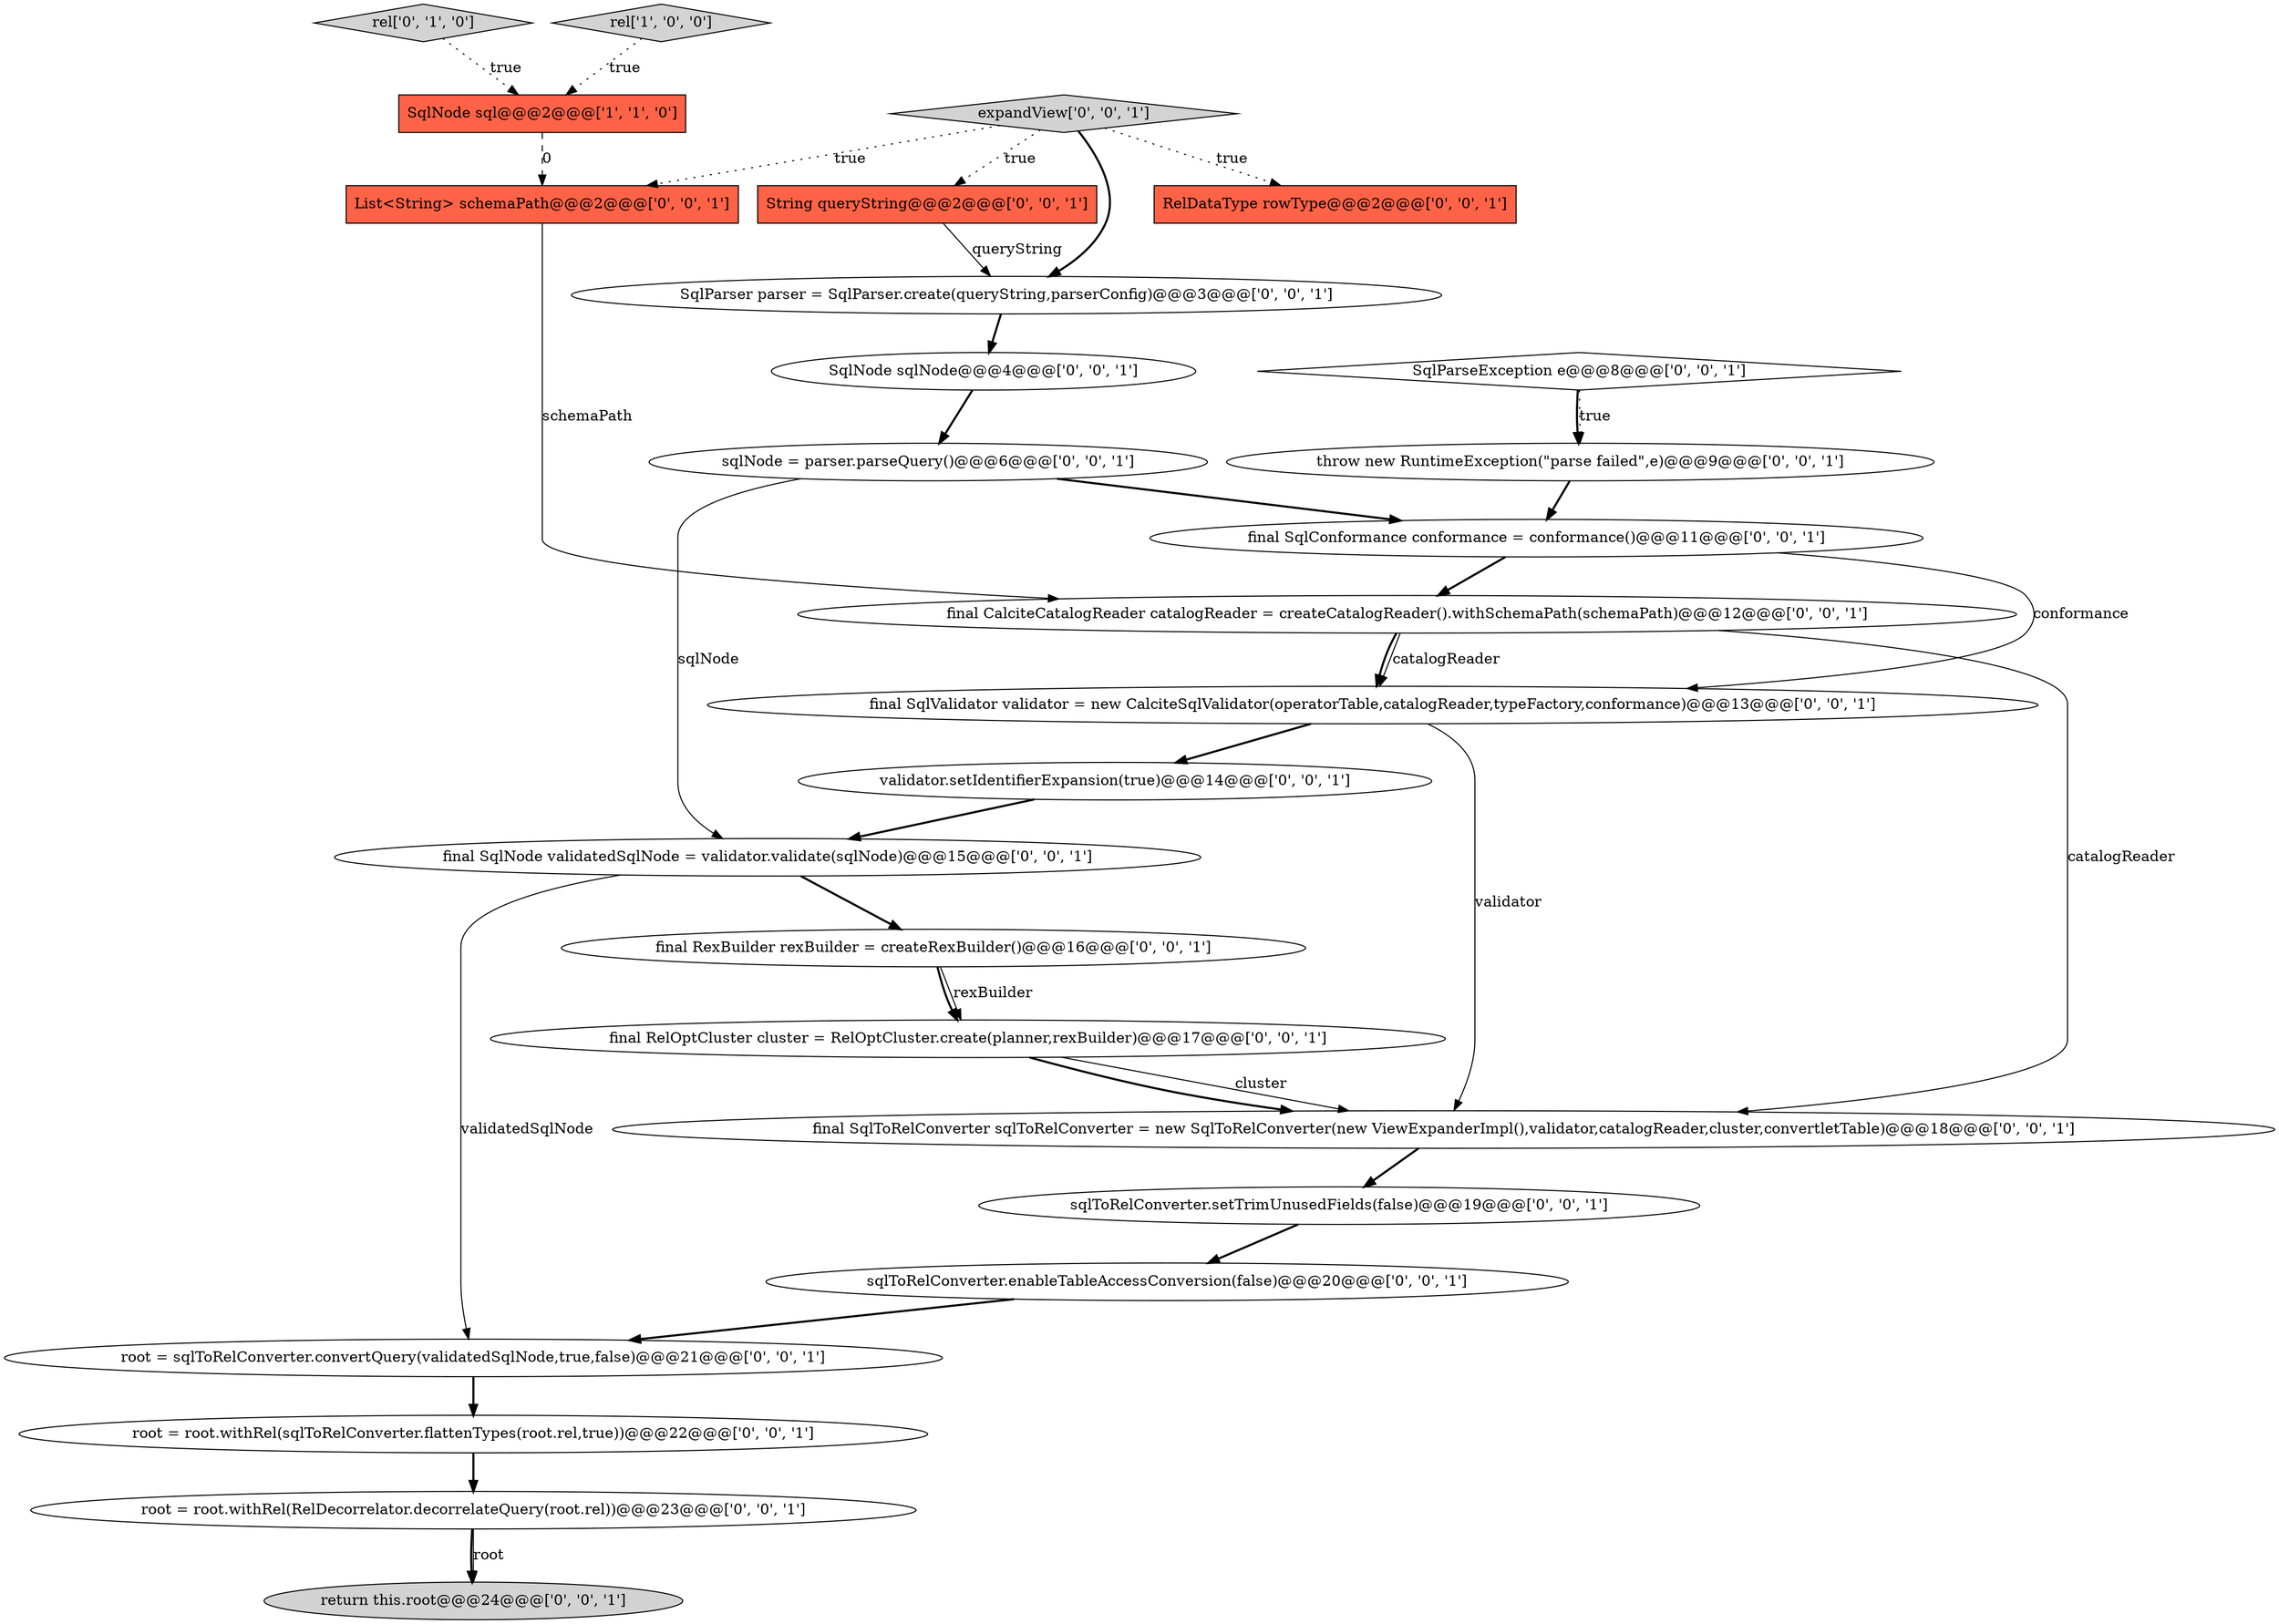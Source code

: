 digraph {
4 [style = filled, label = "final SqlConformance conformance = conformance()@@@11@@@['0', '0', '1']", fillcolor = white, shape = ellipse image = "AAA0AAABBB3BBB"];
22 [style = filled, label = "final SqlNode validatedSqlNode = validator.validate(sqlNode)@@@15@@@['0', '0', '1']", fillcolor = white, shape = ellipse image = "AAA0AAABBB3BBB"];
6 [style = filled, label = "final SqlToRelConverter sqlToRelConverter = new SqlToRelConverter(new ViewExpanderImpl(),validator,catalogReader,cluster,convertletTable)@@@18@@@['0', '0', '1']", fillcolor = white, shape = ellipse image = "AAA0AAABBB3BBB"];
16 [style = filled, label = "RelDataType rowType@@@2@@@['0', '0', '1']", fillcolor = tomato, shape = box image = "AAA0AAABBB3BBB"];
14 [style = filled, label = "final RelOptCluster cluster = RelOptCluster.create(planner,rexBuilder)@@@17@@@['0', '0', '1']", fillcolor = white, shape = ellipse image = "AAA0AAABBB3BBB"];
18 [style = filled, label = "String queryString@@@2@@@['0', '0', '1']", fillcolor = tomato, shape = box image = "AAA0AAABBB3BBB"];
10 [style = filled, label = "root = root.withRel(RelDecorrelator.decorrelateQuery(root.rel))@@@23@@@['0', '0', '1']", fillcolor = white, shape = ellipse image = "AAA0AAABBB3BBB"];
20 [style = filled, label = "final CalciteCatalogReader catalogReader = createCatalogReader().withSchemaPath(schemaPath)@@@12@@@['0', '0', '1']", fillcolor = white, shape = ellipse image = "AAA0AAABBB3BBB"];
2 [style = filled, label = "rel['0', '1', '0']", fillcolor = lightgray, shape = diamond image = "AAA0AAABBB2BBB"];
3 [style = filled, label = "throw new RuntimeException(\"parse failed\",e)@@@9@@@['0', '0', '1']", fillcolor = white, shape = ellipse image = "AAA0AAABBB3BBB"];
7 [style = filled, label = "expandView['0', '0', '1']", fillcolor = lightgray, shape = diamond image = "AAA0AAABBB3BBB"];
19 [style = filled, label = "final RexBuilder rexBuilder = createRexBuilder()@@@16@@@['0', '0', '1']", fillcolor = white, shape = ellipse image = "AAA0AAABBB3BBB"];
17 [style = filled, label = "root = root.withRel(sqlToRelConverter.flattenTypes(root.rel,true))@@@22@@@['0', '0', '1']", fillcolor = white, shape = ellipse image = "AAA0AAABBB3BBB"];
21 [style = filled, label = "SqlNode sqlNode@@@4@@@['0', '0', '1']", fillcolor = white, shape = ellipse image = "AAA0AAABBB3BBB"];
25 [style = filled, label = "sqlToRelConverter.enableTableAccessConversion(false)@@@20@@@['0', '0', '1']", fillcolor = white, shape = ellipse image = "AAA0AAABBB3BBB"];
1 [style = filled, label = "rel['1', '0', '0']", fillcolor = lightgray, shape = diamond image = "AAA0AAABBB1BBB"];
9 [style = filled, label = "final SqlValidator validator = new CalciteSqlValidator(operatorTable,catalogReader,typeFactory,conformance)@@@13@@@['0', '0', '1']", fillcolor = white, shape = ellipse image = "AAA0AAABBB3BBB"];
5 [style = filled, label = "validator.setIdentifierExpansion(true)@@@14@@@['0', '0', '1']", fillcolor = white, shape = ellipse image = "AAA0AAABBB3BBB"];
23 [style = filled, label = "List<String> schemaPath@@@2@@@['0', '0', '1']", fillcolor = tomato, shape = box image = "AAA0AAABBB3BBB"];
0 [style = filled, label = "SqlNode sql@@@2@@@['1', '1', '0']", fillcolor = tomato, shape = box image = "AAA0AAABBB1BBB"];
11 [style = filled, label = "SqlParseException e@@@8@@@['0', '0', '1']", fillcolor = white, shape = diamond image = "AAA0AAABBB3BBB"];
12 [style = filled, label = "root = sqlToRelConverter.convertQuery(validatedSqlNode,true,false)@@@21@@@['0', '0', '1']", fillcolor = white, shape = ellipse image = "AAA0AAABBB3BBB"];
24 [style = filled, label = "SqlParser parser = SqlParser.create(queryString,parserConfig)@@@3@@@['0', '0', '1']", fillcolor = white, shape = ellipse image = "AAA0AAABBB3BBB"];
15 [style = filled, label = "return this.root@@@24@@@['0', '0', '1']", fillcolor = lightgray, shape = ellipse image = "AAA0AAABBB3BBB"];
13 [style = filled, label = "sqlToRelConverter.setTrimUnusedFields(false)@@@19@@@['0', '0', '1']", fillcolor = white, shape = ellipse image = "AAA0AAABBB3BBB"];
8 [style = filled, label = "sqlNode = parser.parseQuery()@@@6@@@['0', '0', '1']", fillcolor = white, shape = ellipse image = "AAA0AAABBB3BBB"];
13->25 [style = bold, label=""];
17->10 [style = bold, label=""];
2->0 [style = dotted, label="true"];
10->15 [style = bold, label=""];
8->22 [style = solid, label="sqlNode"];
10->15 [style = solid, label="root"];
20->9 [style = bold, label=""];
22->19 [style = bold, label=""];
4->9 [style = solid, label="conformance"];
0->23 [style = dashed, label="0"];
23->20 [style = solid, label="schemaPath"];
12->17 [style = bold, label=""];
21->8 [style = bold, label=""];
19->14 [style = solid, label="rexBuilder"];
3->4 [style = bold, label=""];
7->24 [style = bold, label=""];
7->23 [style = dotted, label="true"];
19->14 [style = bold, label=""];
18->24 [style = solid, label="queryString"];
24->21 [style = bold, label=""];
11->3 [style = bold, label=""];
25->12 [style = bold, label=""];
6->13 [style = bold, label=""];
4->20 [style = bold, label=""];
7->16 [style = dotted, label="true"];
7->18 [style = dotted, label="true"];
20->6 [style = solid, label="catalogReader"];
9->5 [style = bold, label=""];
9->6 [style = solid, label="validator"];
14->6 [style = solid, label="cluster"];
1->0 [style = dotted, label="true"];
8->4 [style = bold, label=""];
11->3 [style = dotted, label="true"];
5->22 [style = bold, label=""];
14->6 [style = bold, label=""];
20->9 [style = solid, label="catalogReader"];
22->12 [style = solid, label="validatedSqlNode"];
}
